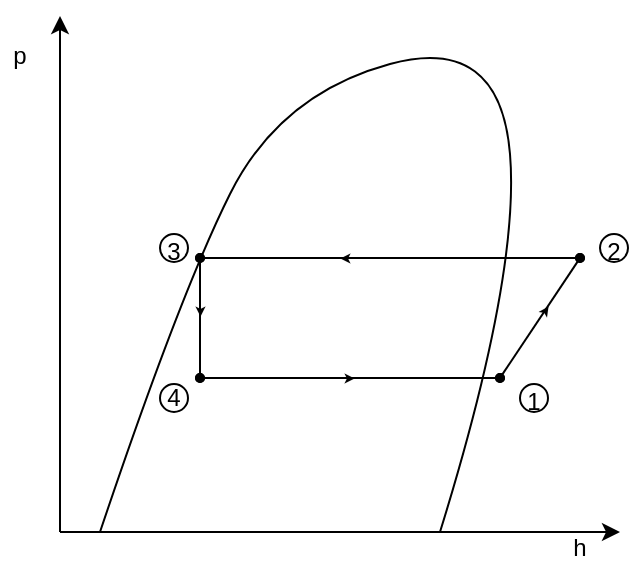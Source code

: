 <mxfile version="18.0.3" type="github">
  <diagram id="wVtlZo8cVKPB0jHUhsLX" name="Page-1">
    <mxGraphModel dx="1007" dy="530" grid="1" gridSize="10" guides="1" tooltips="1" connect="1" arrows="1" fold="1" page="1" pageScale="1" pageWidth="350" pageHeight="350" math="0" shadow="0">
      <root>
        <mxCell id="0" />
        <mxCell id="1" parent="0" />
        <mxCell id="JLO5sq69580xviN0e8U7-1" value="" style="endArrow=classic;html=1;rounded=0;" parent="1" edge="1">
          <mxGeometry width="50" height="50" relative="1" as="geometry">
            <mxPoint x="40" y="310" as="sourcePoint" />
            <mxPoint x="40" y="52" as="targetPoint" />
          </mxGeometry>
        </mxCell>
        <mxCell id="JLO5sq69580xviN0e8U7-2" value="" style="endArrow=classic;html=1;rounded=0;" parent="1" edge="1">
          <mxGeometry width="50" height="50" relative="1" as="geometry">
            <mxPoint x="40" y="310" as="sourcePoint" />
            <mxPoint x="320" y="310" as="targetPoint" />
          </mxGeometry>
        </mxCell>
        <mxCell id="JLO5sq69580xviN0e8U7-3" value="h" style="text;html=1;strokeColor=none;fillColor=none;align=center;verticalAlign=middle;whiteSpace=wrap;rounded=0;" parent="1" vertex="1">
          <mxGeometry x="290" y="310" width="20" height="15" as="geometry" />
        </mxCell>
        <mxCell id="JLO5sq69580xviN0e8U7-4" value="p" style="text;html=1;strokeColor=none;fillColor=none;align=center;verticalAlign=middle;whiteSpace=wrap;rounded=0;" parent="1" vertex="1">
          <mxGeometry x="10" y="62" width="20" height="20" as="geometry" />
        </mxCell>
        <mxCell id="JLO5sq69580xviN0e8U7-7" value="" style="curved=1;endArrow=none;html=1;rounded=0;endFill=0;" parent="1" edge="1">
          <mxGeometry width="50" height="50" relative="1" as="geometry">
            <mxPoint x="60" y="310" as="sourcePoint" />
            <mxPoint x="230" y="310" as="targetPoint" />
            <Array as="points">
              <mxPoint x="100" y="191" />
              <mxPoint x="150" y="91" />
              <mxPoint x="260" y="61" />
              <mxPoint x="270" y="181" />
            </Array>
          </mxGeometry>
        </mxCell>
        <mxCell id="JLO5sq69580xviN0e8U7-13" value="" style="endArrow=oval;html=1;rounded=0;curved=1;endFill=1;startArrow=oval;startFill=1;endSize=4;startSize=4;" parent="1" edge="1">
          <mxGeometry width="50" height="50" relative="1" as="geometry">
            <mxPoint x="110" y="173" as="sourcePoint" />
            <mxPoint x="300" y="173" as="targetPoint" />
          </mxGeometry>
        </mxCell>
        <mxCell id="JLO5sq69580xviN0e8U7-14" value="" style="endArrow=oval;html=1;rounded=0;curved=1;endFill=1;startArrow=oval;startFill=1;endSize=4;startSize=4;" parent="1" edge="1">
          <mxGeometry width="50" height="50" relative="1" as="geometry">
            <mxPoint x="110" y="173" as="sourcePoint" />
            <mxPoint x="110" y="233" as="targetPoint" />
          </mxGeometry>
        </mxCell>
        <mxCell id="JLO5sq69580xviN0e8U7-15" value="" style="endArrow=oval;html=1;rounded=0;curved=1;endFill=1;startArrow=oval;startFill=1;endSize=4;startSize=4;entryX=0.15;entryY=0.35;entryDx=0;entryDy=0;entryPerimeter=0;" parent="1" edge="1">
          <mxGeometry width="50" height="50" relative="1" as="geometry">
            <mxPoint x="110" y="233" as="sourcePoint" />
            <mxPoint x="260" y="233" as="targetPoint" />
          </mxGeometry>
        </mxCell>
        <mxCell id="JLO5sq69580xviN0e8U7-16" value="" style="endArrow=oval;html=1;rounded=0;curved=1;endFill=1;startArrow=oval;startFill=1;endSize=4;startSize=4;" parent="1" edge="1">
          <mxGeometry width="50" height="50" relative="1" as="geometry">
            <mxPoint x="300" y="173" as="sourcePoint" />
            <mxPoint x="260" y="233" as="targetPoint" />
          </mxGeometry>
        </mxCell>
        <mxCell id="JLO5sq69580xviN0e8U7-22" value="" style="endArrow=classic;html=1;rounded=0;endSize=5;strokeWidth=0;" parent="1" edge="1">
          <mxGeometry width="50" height="50" relative="1" as="geometry">
            <mxPoint x="110" y="181.0" as="sourcePoint" />
            <mxPoint x="110" y="202" as="targetPoint" />
          </mxGeometry>
        </mxCell>
        <mxCell id="JLO5sq69580xviN0e8U7-23" value="" style="endArrow=classic;html=1;rounded=0;endSize=5;strokeWidth=0;" parent="1" edge="1">
          <mxGeometry width="50" height="50" relative="1" as="geometry">
            <mxPoint x="170" y="233" as="sourcePoint" />
            <mxPoint x="187" y="233" as="targetPoint" />
          </mxGeometry>
        </mxCell>
        <mxCell id="JLO5sq69580xviN0e8U7-24" value="" style="endArrow=classic;html=1;rounded=0;endSize=5;strokeWidth=0;" parent="1" edge="1">
          <mxGeometry width="50" height="50" relative="1" as="geometry">
            <mxPoint x="271" y="216" as="sourcePoint" />
            <mxPoint x="284" y="197" as="targetPoint" />
          </mxGeometry>
        </mxCell>
        <mxCell id="mcuxGvP8ZtwSKULLHQHJ-2" value="" style="endArrow=classic;html=1;rounded=0;endSize=5;strokeWidth=0;" parent="1" edge="1">
          <mxGeometry width="50" height="50" relative="1" as="geometry">
            <mxPoint x="220" y="173" as="sourcePoint" />
            <mxPoint x="180" y="173" as="targetPoint" />
            <Array as="points">
              <mxPoint x="200" y="173" />
            </Array>
          </mxGeometry>
        </mxCell>
        <mxCell id="LWV6n7G7lHrfXqdvU4e6-1" value="&lt;font style=&quot;font-size: 12px;&quot;&gt;1&lt;/font&gt;" style="ellipse;whiteSpace=wrap;html=1;aspect=fixed;fontSize=15;strokeWidth=1;" vertex="1" parent="1">
          <mxGeometry x="270" y="236" width="14" height="14" as="geometry" />
        </mxCell>
        <mxCell id="LWV6n7G7lHrfXqdvU4e6-3" value="&lt;font style=&quot;font-size: 12px;&quot;&gt;2&lt;/font&gt;" style="ellipse;whiteSpace=wrap;html=1;aspect=fixed;fontSize=15;strokeWidth=1;" vertex="1" parent="1">
          <mxGeometry x="310" y="161" width="14" height="14" as="geometry" />
        </mxCell>
        <mxCell id="LWV6n7G7lHrfXqdvU4e6-4" value="&lt;font style=&quot;font-size: 12px;&quot;&gt;3&lt;/font&gt;" style="ellipse;whiteSpace=wrap;html=1;aspect=fixed;fontSize=15;strokeWidth=1;" vertex="1" parent="1">
          <mxGeometry x="90" y="161" width="14" height="14" as="geometry" />
        </mxCell>
        <mxCell id="LWV6n7G7lHrfXqdvU4e6-5" value="&lt;div style=&quot;font-size: 12px;&quot;&gt;&lt;font style=&quot;font-size: 12px;&quot;&gt;4&lt;/font&gt;&lt;/div&gt;" style="ellipse;whiteSpace=wrap;html=1;aspect=fixed;fontSize=15;strokeWidth=1;" vertex="1" parent="1">
          <mxGeometry x="90" y="236" width="14" height="14" as="geometry" />
        </mxCell>
      </root>
    </mxGraphModel>
  </diagram>
</mxfile>
